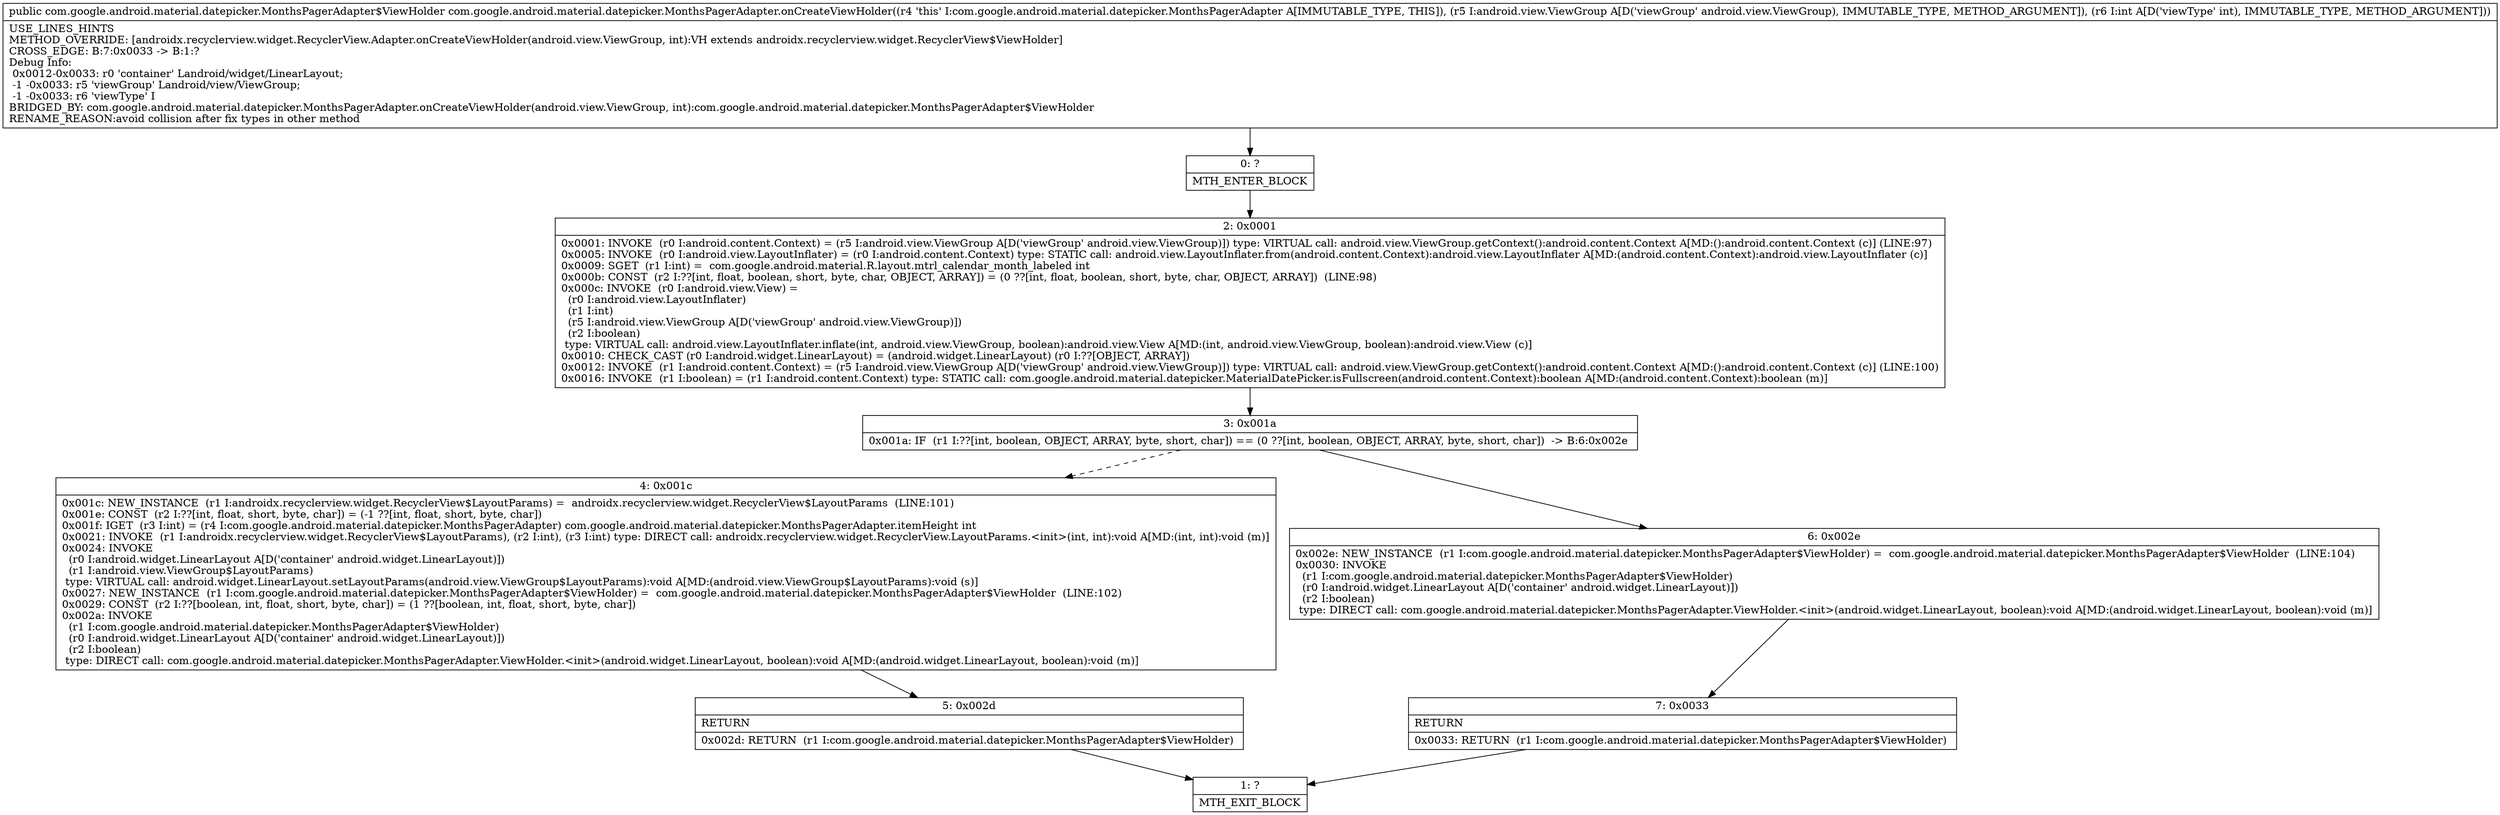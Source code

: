 digraph "CFG forcom.google.android.material.datepicker.MonthsPagerAdapter.onCreateViewHolder(Landroid\/view\/ViewGroup;I)Lcom\/google\/android\/material\/datepicker\/MonthsPagerAdapter$ViewHolder;" {
Node_0 [shape=record,label="{0\:\ ?|MTH_ENTER_BLOCK\l}"];
Node_2 [shape=record,label="{2\:\ 0x0001|0x0001: INVOKE  (r0 I:android.content.Context) = (r5 I:android.view.ViewGroup A[D('viewGroup' android.view.ViewGroup)]) type: VIRTUAL call: android.view.ViewGroup.getContext():android.content.Context A[MD:():android.content.Context (c)] (LINE:97)\l0x0005: INVOKE  (r0 I:android.view.LayoutInflater) = (r0 I:android.content.Context) type: STATIC call: android.view.LayoutInflater.from(android.content.Context):android.view.LayoutInflater A[MD:(android.content.Context):android.view.LayoutInflater (c)]\l0x0009: SGET  (r1 I:int) =  com.google.android.material.R.layout.mtrl_calendar_month_labeled int \l0x000b: CONST  (r2 I:??[int, float, boolean, short, byte, char, OBJECT, ARRAY]) = (0 ??[int, float, boolean, short, byte, char, OBJECT, ARRAY])  (LINE:98)\l0x000c: INVOKE  (r0 I:android.view.View) = \l  (r0 I:android.view.LayoutInflater)\l  (r1 I:int)\l  (r5 I:android.view.ViewGroup A[D('viewGroup' android.view.ViewGroup)])\l  (r2 I:boolean)\l type: VIRTUAL call: android.view.LayoutInflater.inflate(int, android.view.ViewGroup, boolean):android.view.View A[MD:(int, android.view.ViewGroup, boolean):android.view.View (c)]\l0x0010: CHECK_CAST (r0 I:android.widget.LinearLayout) = (android.widget.LinearLayout) (r0 I:??[OBJECT, ARRAY]) \l0x0012: INVOKE  (r1 I:android.content.Context) = (r5 I:android.view.ViewGroup A[D('viewGroup' android.view.ViewGroup)]) type: VIRTUAL call: android.view.ViewGroup.getContext():android.content.Context A[MD:():android.content.Context (c)] (LINE:100)\l0x0016: INVOKE  (r1 I:boolean) = (r1 I:android.content.Context) type: STATIC call: com.google.android.material.datepicker.MaterialDatePicker.isFullscreen(android.content.Context):boolean A[MD:(android.content.Context):boolean (m)]\l}"];
Node_3 [shape=record,label="{3\:\ 0x001a|0x001a: IF  (r1 I:??[int, boolean, OBJECT, ARRAY, byte, short, char]) == (0 ??[int, boolean, OBJECT, ARRAY, byte, short, char])  \-\> B:6:0x002e \l}"];
Node_4 [shape=record,label="{4\:\ 0x001c|0x001c: NEW_INSTANCE  (r1 I:androidx.recyclerview.widget.RecyclerView$LayoutParams) =  androidx.recyclerview.widget.RecyclerView$LayoutParams  (LINE:101)\l0x001e: CONST  (r2 I:??[int, float, short, byte, char]) = (\-1 ??[int, float, short, byte, char]) \l0x001f: IGET  (r3 I:int) = (r4 I:com.google.android.material.datepicker.MonthsPagerAdapter) com.google.android.material.datepicker.MonthsPagerAdapter.itemHeight int \l0x0021: INVOKE  (r1 I:androidx.recyclerview.widget.RecyclerView$LayoutParams), (r2 I:int), (r3 I:int) type: DIRECT call: androidx.recyclerview.widget.RecyclerView.LayoutParams.\<init\>(int, int):void A[MD:(int, int):void (m)]\l0x0024: INVOKE  \l  (r0 I:android.widget.LinearLayout A[D('container' android.widget.LinearLayout)])\l  (r1 I:android.view.ViewGroup$LayoutParams)\l type: VIRTUAL call: android.widget.LinearLayout.setLayoutParams(android.view.ViewGroup$LayoutParams):void A[MD:(android.view.ViewGroup$LayoutParams):void (s)]\l0x0027: NEW_INSTANCE  (r1 I:com.google.android.material.datepicker.MonthsPagerAdapter$ViewHolder) =  com.google.android.material.datepicker.MonthsPagerAdapter$ViewHolder  (LINE:102)\l0x0029: CONST  (r2 I:??[boolean, int, float, short, byte, char]) = (1 ??[boolean, int, float, short, byte, char]) \l0x002a: INVOKE  \l  (r1 I:com.google.android.material.datepicker.MonthsPagerAdapter$ViewHolder)\l  (r0 I:android.widget.LinearLayout A[D('container' android.widget.LinearLayout)])\l  (r2 I:boolean)\l type: DIRECT call: com.google.android.material.datepicker.MonthsPagerAdapter.ViewHolder.\<init\>(android.widget.LinearLayout, boolean):void A[MD:(android.widget.LinearLayout, boolean):void (m)]\l}"];
Node_5 [shape=record,label="{5\:\ 0x002d|RETURN\l|0x002d: RETURN  (r1 I:com.google.android.material.datepicker.MonthsPagerAdapter$ViewHolder) \l}"];
Node_1 [shape=record,label="{1\:\ ?|MTH_EXIT_BLOCK\l}"];
Node_6 [shape=record,label="{6\:\ 0x002e|0x002e: NEW_INSTANCE  (r1 I:com.google.android.material.datepicker.MonthsPagerAdapter$ViewHolder) =  com.google.android.material.datepicker.MonthsPagerAdapter$ViewHolder  (LINE:104)\l0x0030: INVOKE  \l  (r1 I:com.google.android.material.datepicker.MonthsPagerAdapter$ViewHolder)\l  (r0 I:android.widget.LinearLayout A[D('container' android.widget.LinearLayout)])\l  (r2 I:boolean)\l type: DIRECT call: com.google.android.material.datepicker.MonthsPagerAdapter.ViewHolder.\<init\>(android.widget.LinearLayout, boolean):void A[MD:(android.widget.LinearLayout, boolean):void (m)]\l}"];
Node_7 [shape=record,label="{7\:\ 0x0033|RETURN\l|0x0033: RETURN  (r1 I:com.google.android.material.datepicker.MonthsPagerAdapter$ViewHolder) \l}"];
MethodNode[shape=record,label="{public com.google.android.material.datepicker.MonthsPagerAdapter$ViewHolder com.google.android.material.datepicker.MonthsPagerAdapter.onCreateViewHolder((r4 'this' I:com.google.android.material.datepicker.MonthsPagerAdapter A[IMMUTABLE_TYPE, THIS]), (r5 I:android.view.ViewGroup A[D('viewGroup' android.view.ViewGroup), IMMUTABLE_TYPE, METHOD_ARGUMENT]), (r6 I:int A[D('viewType' int), IMMUTABLE_TYPE, METHOD_ARGUMENT]))  | USE_LINES_HINTS\lMETHOD_OVERRIDE: [androidx.recyclerview.widget.RecyclerView.Adapter.onCreateViewHolder(android.view.ViewGroup, int):VH extends androidx.recyclerview.widget.RecyclerView$ViewHolder]\lCROSS_EDGE: B:7:0x0033 \-\> B:1:?\lDebug Info:\l  0x0012\-0x0033: r0 'container' Landroid\/widget\/LinearLayout;\l  \-1 \-0x0033: r5 'viewGroup' Landroid\/view\/ViewGroup;\l  \-1 \-0x0033: r6 'viewType' I\lBRIDGED_BY: com.google.android.material.datepicker.MonthsPagerAdapter.onCreateViewHolder(android.view.ViewGroup, int):com.google.android.material.datepicker.MonthsPagerAdapter$ViewHolder\lRENAME_REASON:avoid collision after fix types in other method\l}"];
MethodNode -> Node_0;Node_0 -> Node_2;
Node_2 -> Node_3;
Node_3 -> Node_4[style=dashed];
Node_3 -> Node_6;
Node_4 -> Node_5;
Node_5 -> Node_1;
Node_6 -> Node_7;
Node_7 -> Node_1;
}

